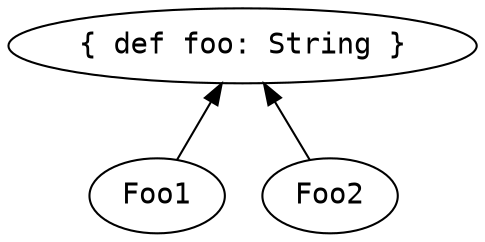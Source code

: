 digraph StructuralSubtyping {
  node [fontname = "Courier"];
  rankdir = BT;
  FooLike [
    label = "{ def foo: String }";
  ]
  Foo1 [
    label = "Foo1";
  ]
  Foo2 [
    label = "Foo2";
  ]
  Foo1 -> FooLike;
  Foo2 -> FooLike;
}
